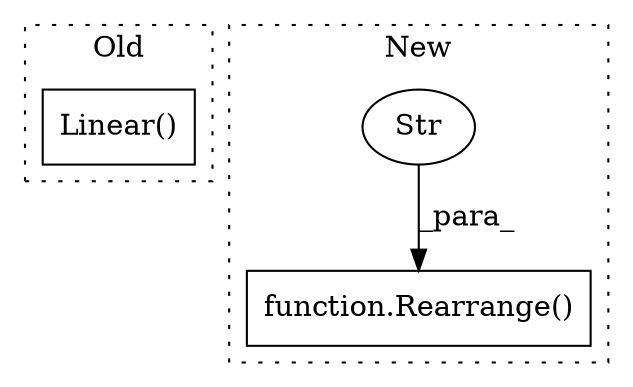 digraph G {
subgraph cluster0 {
1 [label="Linear()" a="75" s="14903" l="92" shape="box"];
label = "Old";
style="dotted";
}
subgraph cluster1 {
2 [label="function.Rearrange()" a="75" s="13183,13209" l="10,1" shape="box"];
3 [label="Str" a="66" s="13193" l="16" shape="ellipse"];
label = "New";
style="dotted";
}
3 -> 2 [label="_para_"];
}